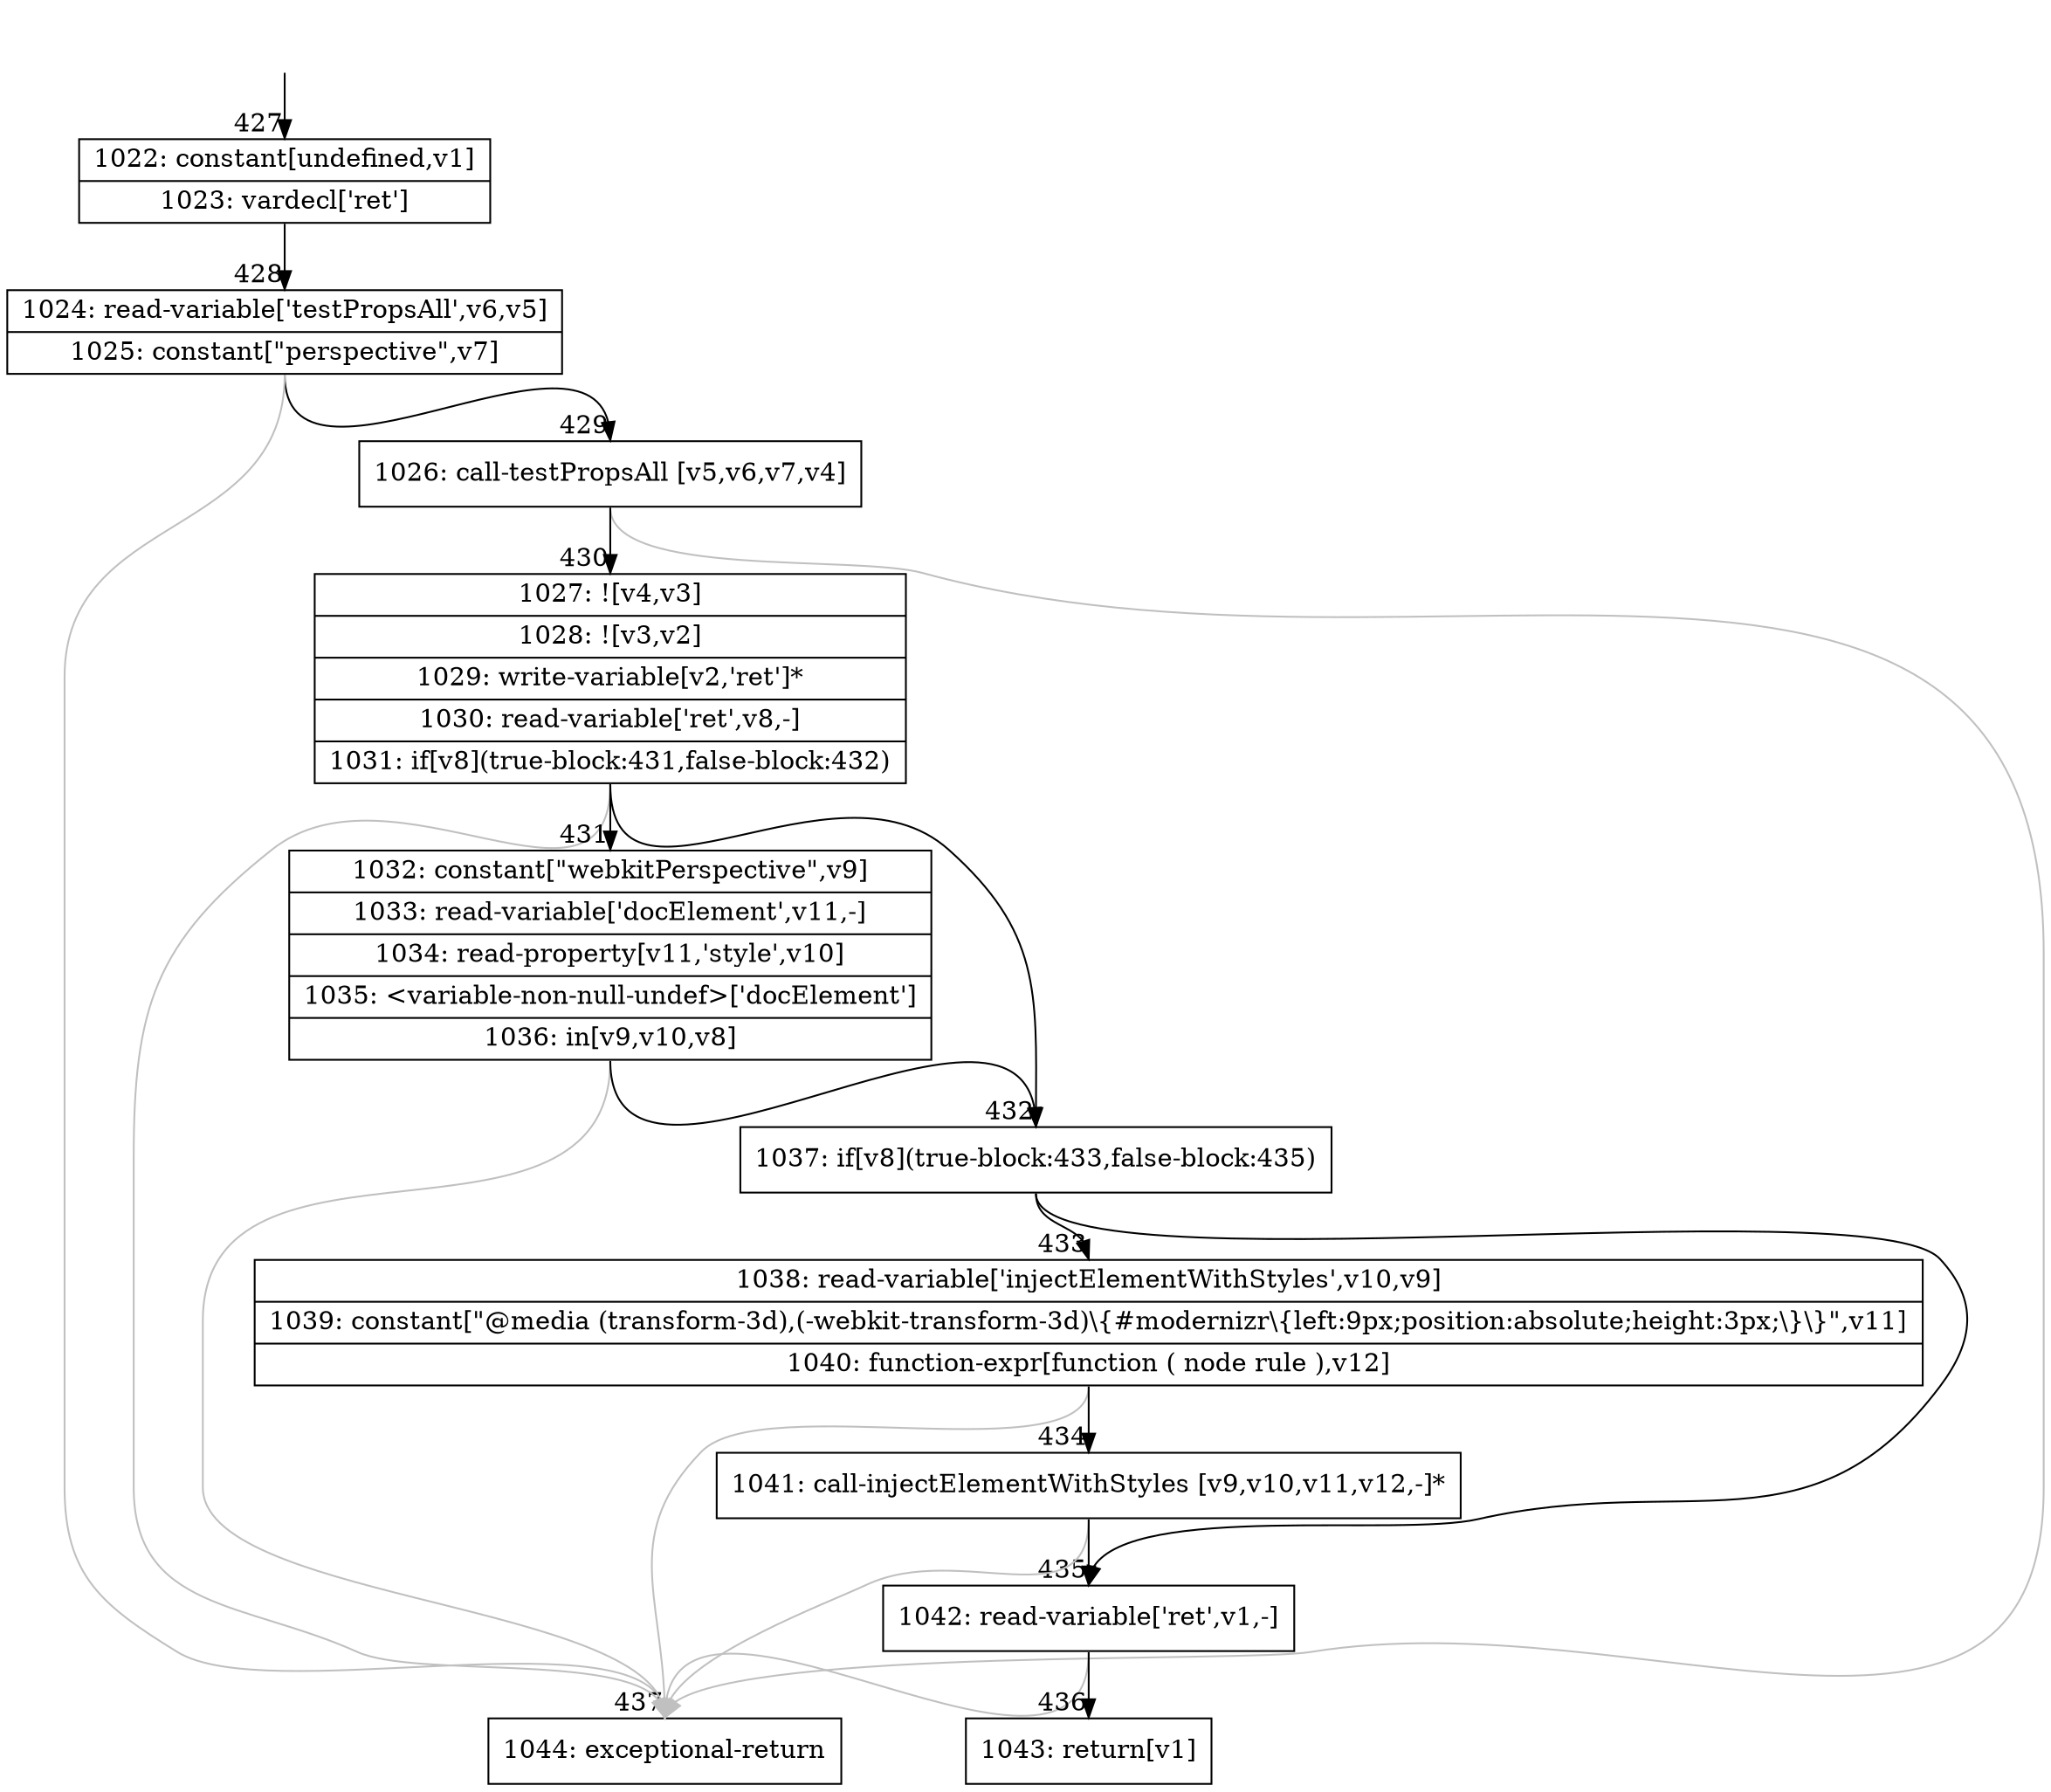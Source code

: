 digraph {
rankdir="TD"
BB_entry47[shape=none,label=""];
BB_entry47 -> BB427 [tailport=s, headport=n, headlabel="    427"]
BB427 [shape=record label="{1022: constant[undefined,v1]|1023: vardecl['ret']}" ] 
BB427 -> BB428 [tailport=s, headport=n, headlabel="      428"]
BB428 [shape=record label="{1024: read-variable['testPropsAll',v6,v5]|1025: constant[\"perspective\",v7]}" ] 
BB428 -> BB429 [tailport=s, headport=n, headlabel="      429"]
BB428 -> BB437 [tailport=s, headport=n, color=gray, headlabel="      437"]
BB429 [shape=record label="{1026: call-testPropsAll [v5,v6,v7,v4]}" ] 
BB429 -> BB430 [tailport=s, headport=n, headlabel="      430"]
BB429 -> BB437 [tailport=s, headport=n, color=gray]
BB430 [shape=record label="{1027: ![v4,v3]|1028: ![v3,v2]|1029: write-variable[v2,'ret']*|1030: read-variable['ret',v8,-]|1031: if[v8](true-block:431,false-block:432)}" ] 
BB430 -> BB432 [tailport=s, headport=n, headlabel="      432"]
BB430 -> BB431 [tailport=s, headport=n, headlabel="      431"]
BB430 -> BB437 [tailport=s, headport=n, color=gray]
BB431 [shape=record label="{1032: constant[\"webkitPerspective\",v9]|1033: read-variable['docElement',v11,-]|1034: read-property[v11,'style',v10]|1035: \<variable-non-null-undef\>['docElement']|1036: in[v9,v10,v8]}" ] 
BB431 -> BB432 [tailport=s, headport=n]
BB431 -> BB437 [tailport=s, headport=n, color=gray]
BB432 [shape=record label="{1037: if[v8](true-block:433,false-block:435)}" ] 
BB432 -> BB433 [tailport=s, headport=n, headlabel="      433"]
BB432 -> BB435 [tailport=s, headport=n, headlabel="      435"]
BB433 [shape=record label="{1038: read-variable['injectElementWithStyles',v10,v9]|1039: constant[\"@media (transform-3d),(-webkit-transform-3d)\\\{#modernizr\\\{left:9px;position:absolute;height:3px;\\\}\\\}\",v11]|1040: function-expr[function ( node rule ),v12]}" ] 
BB433 -> BB434 [tailport=s, headport=n, headlabel="      434"]
BB433 -> BB437 [tailport=s, headport=n, color=gray]
BB434 [shape=record label="{1041: call-injectElementWithStyles [v9,v10,v11,v12,-]*}" ] 
BB434 -> BB435 [tailport=s, headport=n]
BB434 -> BB437 [tailport=s, headport=n, color=gray]
BB435 [shape=record label="{1042: read-variable['ret',v1,-]}" ] 
BB435 -> BB436 [tailport=s, headport=n, headlabel="      436"]
BB435 -> BB437 [tailport=s, headport=n, color=gray]
BB436 [shape=record label="{1043: return[v1]}" ] 
BB437 [shape=record label="{1044: exceptional-return}" ] 
//#$~ 418
}
